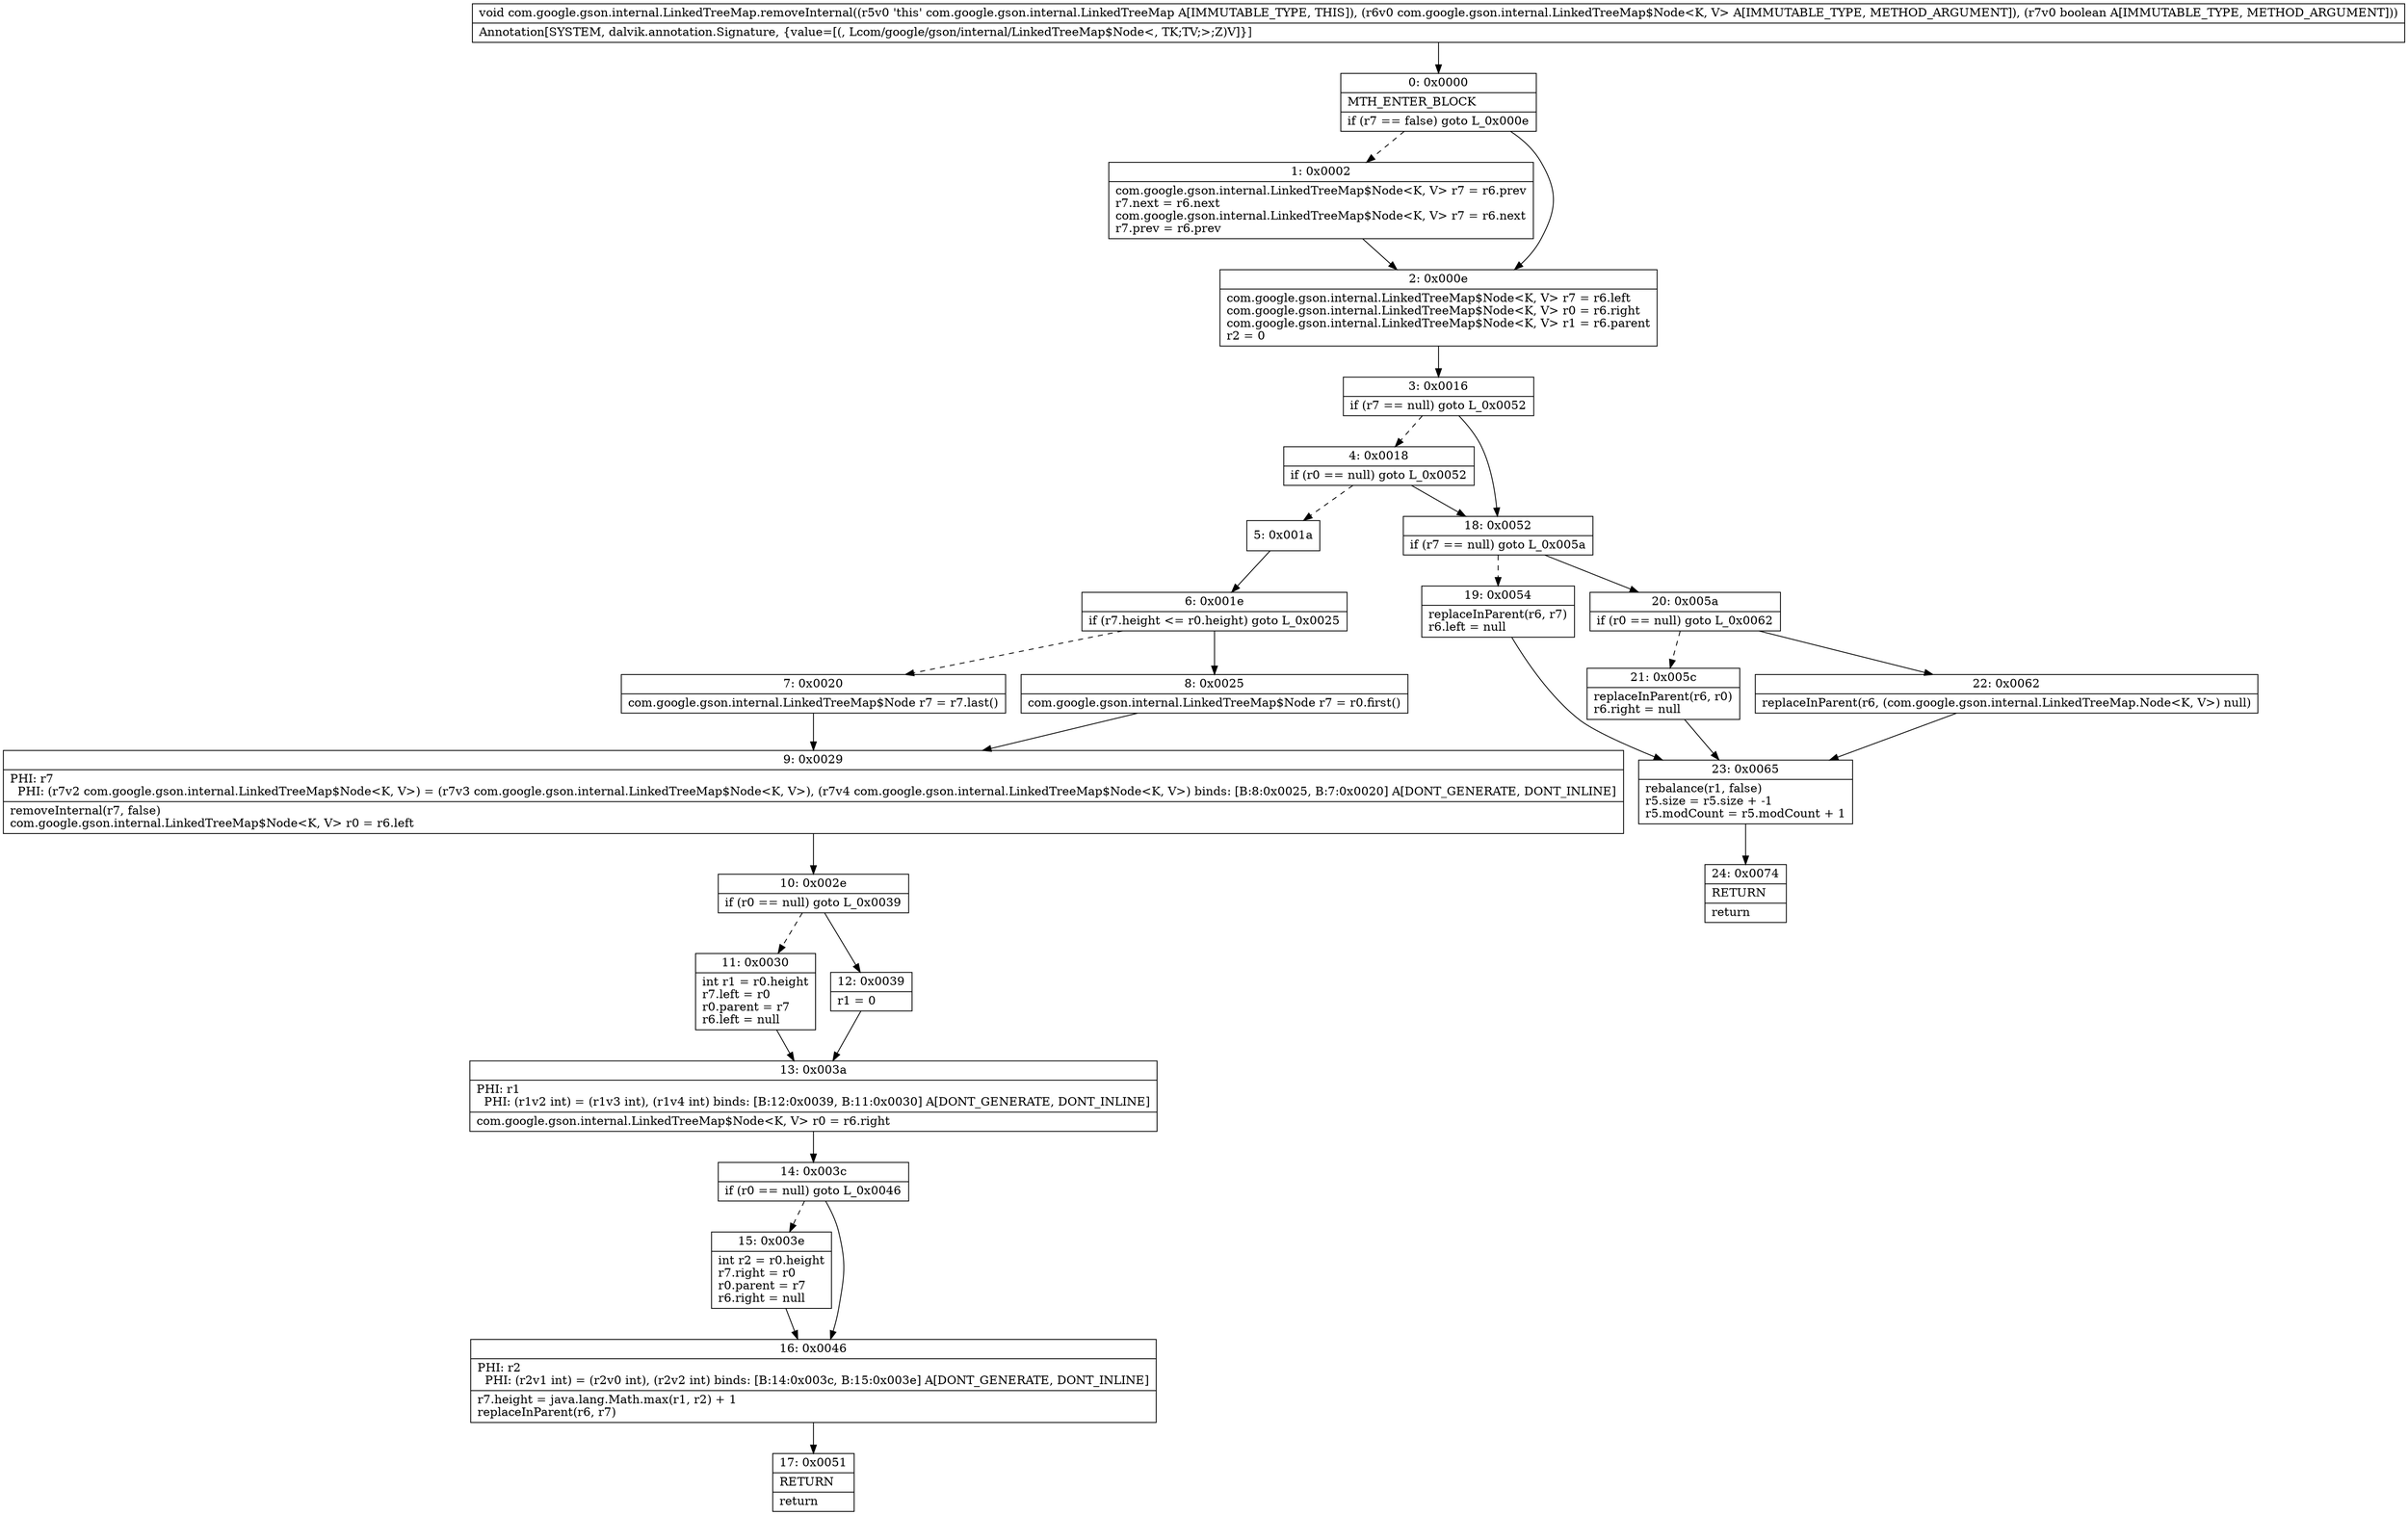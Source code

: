 digraph "CFG forcom.google.gson.internal.LinkedTreeMap.removeInternal(Lcom\/google\/gson\/internal\/LinkedTreeMap$Node;Z)V" {
Node_0 [shape=record,label="{0\:\ 0x0000|MTH_ENTER_BLOCK\l|if (r7 == false) goto L_0x000e\l}"];
Node_1 [shape=record,label="{1\:\ 0x0002|com.google.gson.internal.LinkedTreeMap$Node\<K, V\> r7 = r6.prev\lr7.next = r6.next\lcom.google.gson.internal.LinkedTreeMap$Node\<K, V\> r7 = r6.next\lr7.prev = r6.prev\l}"];
Node_2 [shape=record,label="{2\:\ 0x000e|com.google.gson.internal.LinkedTreeMap$Node\<K, V\> r7 = r6.left\lcom.google.gson.internal.LinkedTreeMap$Node\<K, V\> r0 = r6.right\lcom.google.gson.internal.LinkedTreeMap$Node\<K, V\> r1 = r6.parent\lr2 = 0\l}"];
Node_3 [shape=record,label="{3\:\ 0x0016|if (r7 == null) goto L_0x0052\l}"];
Node_4 [shape=record,label="{4\:\ 0x0018|if (r0 == null) goto L_0x0052\l}"];
Node_5 [shape=record,label="{5\:\ 0x001a}"];
Node_6 [shape=record,label="{6\:\ 0x001e|if (r7.height \<= r0.height) goto L_0x0025\l}"];
Node_7 [shape=record,label="{7\:\ 0x0020|com.google.gson.internal.LinkedTreeMap$Node r7 = r7.last()\l}"];
Node_8 [shape=record,label="{8\:\ 0x0025|com.google.gson.internal.LinkedTreeMap$Node r7 = r0.first()\l}"];
Node_9 [shape=record,label="{9\:\ 0x0029|PHI: r7 \l  PHI: (r7v2 com.google.gson.internal.LinkedTreeMap$Node\<K, V\>) = (r7v3 com.google.gson.internal.LinkedTreeMap$Node\<K, V\>), (r7v4 com.google.gson.internal.LinkedTreeMap$Node\<K, V\>) binds: [B:8:0x0025, B:7:0x0020] A[DONT_GENERATE, DONT_INLINE]\l|removeInternal(r7, false)\lcom.google.gson.internal.LinkedTreeMap$Node\<K, V\> r0 = r6.left\l}"];
Node_10 [shape=record,label="{10\:\ 0x002e|if (r0 == null) goto L_0x0039\l}"];
Node_11 [shape=record,label="{11\:\ 0x0030|int r1 = r0.height\lr7.left = r0\lr0.parent = r7\lr6.left = null\l}"];
Node_12 [shape=record,label="{12\:\ 0x0039|r1 = 0\l}"];
Node_13 [shape=record,label="{13\:\ 0x003a|PHI: r1 \l  PHI: (r1v2 int) = (r1v3 int), (r1v4 int) binds: [B:12:0x0039, B:11:0x0030] A[DONT_GENERATE, DONT_INLINE]\l|com.google.gson.internal.LinkedTreeMap$Node\<K, V\> r0 = r6.right\l}"];
Node_14 [shape=record,label="{14\:\ 0x003c|if (r0 == null) goto L_0x0046\l}"];
Node_15 [shape=record,label="{15\:\ 0x003e|int r2 = r0.height\lr7.right = r0\lr0.parent = r7\lr6.right = null\l}"];
Node_16 [shape=record,label="{16\:\ 0x0046|PHI: r2 \l  PHI: (r2v1 int) = (r2v0 int), (r2v2 int) binds: [B:14:0x003c, B:15:0x003e] A[DONT_GENERATE, DONT_INLINE]\l|r7.height = java.lang.Math.max(r1, r2) + 1\lreplaceInParent(r6, r7)\l}"];
Node_17 [shape=record,label="{17\:\ 0x0051|RETURN\l|return\l}"];
Node_18 [shape=record,label="{18\:\ 0x0052|if (r7 == null) goto L_0x005a\l}"];
Node_19 [shape=record,label="{19\:\ 0x0054|replaceInParent(r6, r7)\lr6.left = null\l}"];
Node_20 [shape=record,label="{20\:\ 0x005a|if (r0 == null) goto L_0x0062\l}"];
Node_21 [shape=record,label="{21\:\ 0x005c|replaceInParent(r6, r0)\lr6.right = null\l}"];
Node_22 [shape=record,label="{22\:\ 0x0062|replaceInParent(r6, (com.google.gson.internal.LinkedTreeMap.Node\<K, V\>) null)\l}"];
Node_23 [shape=record,label="{23\:\ 0x0065|rebalance(r1, false)\lr5.size = r5.size + \-1\lr5.modCount = r5.modCount + 1\l}"];
Node_24 [shape=record,label="{24\:\ 0x0074|RETURN\l|return\l}"];
MethodNode[shape=record,label="{void com.google.gson.internal.LinkedTreeMap.removeInternal((r5v0 'this' com.google.gson.internal.LinkedTreeMap A[IMMUTABLE_TYPE, THIS]), (r6v0 com.google.gson.internal.LinkedTreeMap$Node\<K, V\> A[IMMUTABLE_TYPE, METHOD_ARGUMENT]), (r7v0 boolean A[IMMUTABLE_TYPE, METHOD_ARGUMENT]))  | Annotation[SYSTEM, dalvik.annotation.Signature, \{value=[(, Lcom\/google\/gson\/internal\/LinkedTreeMap$Node\<, TK;TV;\>;Z)V]\}]\l}"];
MethodNode -> Node_0;
Node_0 -> Node_1[style=dashed];
Node_0 -> Node_2;
Node_1 -> Node_2;
Node_2 -> Node_3;
Node_3 -> Node_4[style=dashed];
Node_3 -> Node_18;
Node_4 -> Node_5[style=dashed];
Node_4 -> Node_18;
Node_5 -> Node_6;
Node_6 -> Node_7[style=dashed];
Node_6 -> Node_8;
Node_7 -> Node_9;
Node_8 -> Node_9;
Node_9 -> Node_10;
Node_10 -> Node_11[style=dashed];
Node_10 -> Node_12;
Node_11 -> Node_13;
Node_12 -> Node_13;
Node_13 -> Node_14;
Node_14 -> Node_15[style=dashed];
Node_14 -> Node_16;
Node_15 -> Node_16;
Node_16 -> Node_17;
Node_18 -> Node_19[style=dashed];
Node_18 -> Node_20;
Node_19 -> Node_23;
Node_20 -> Node_21[style=dashed];
Node_20 -> Node_22;
Node_21 -> Node_23;
Node_22 -> Node_23;
Node_23 -> Node_24;
}

